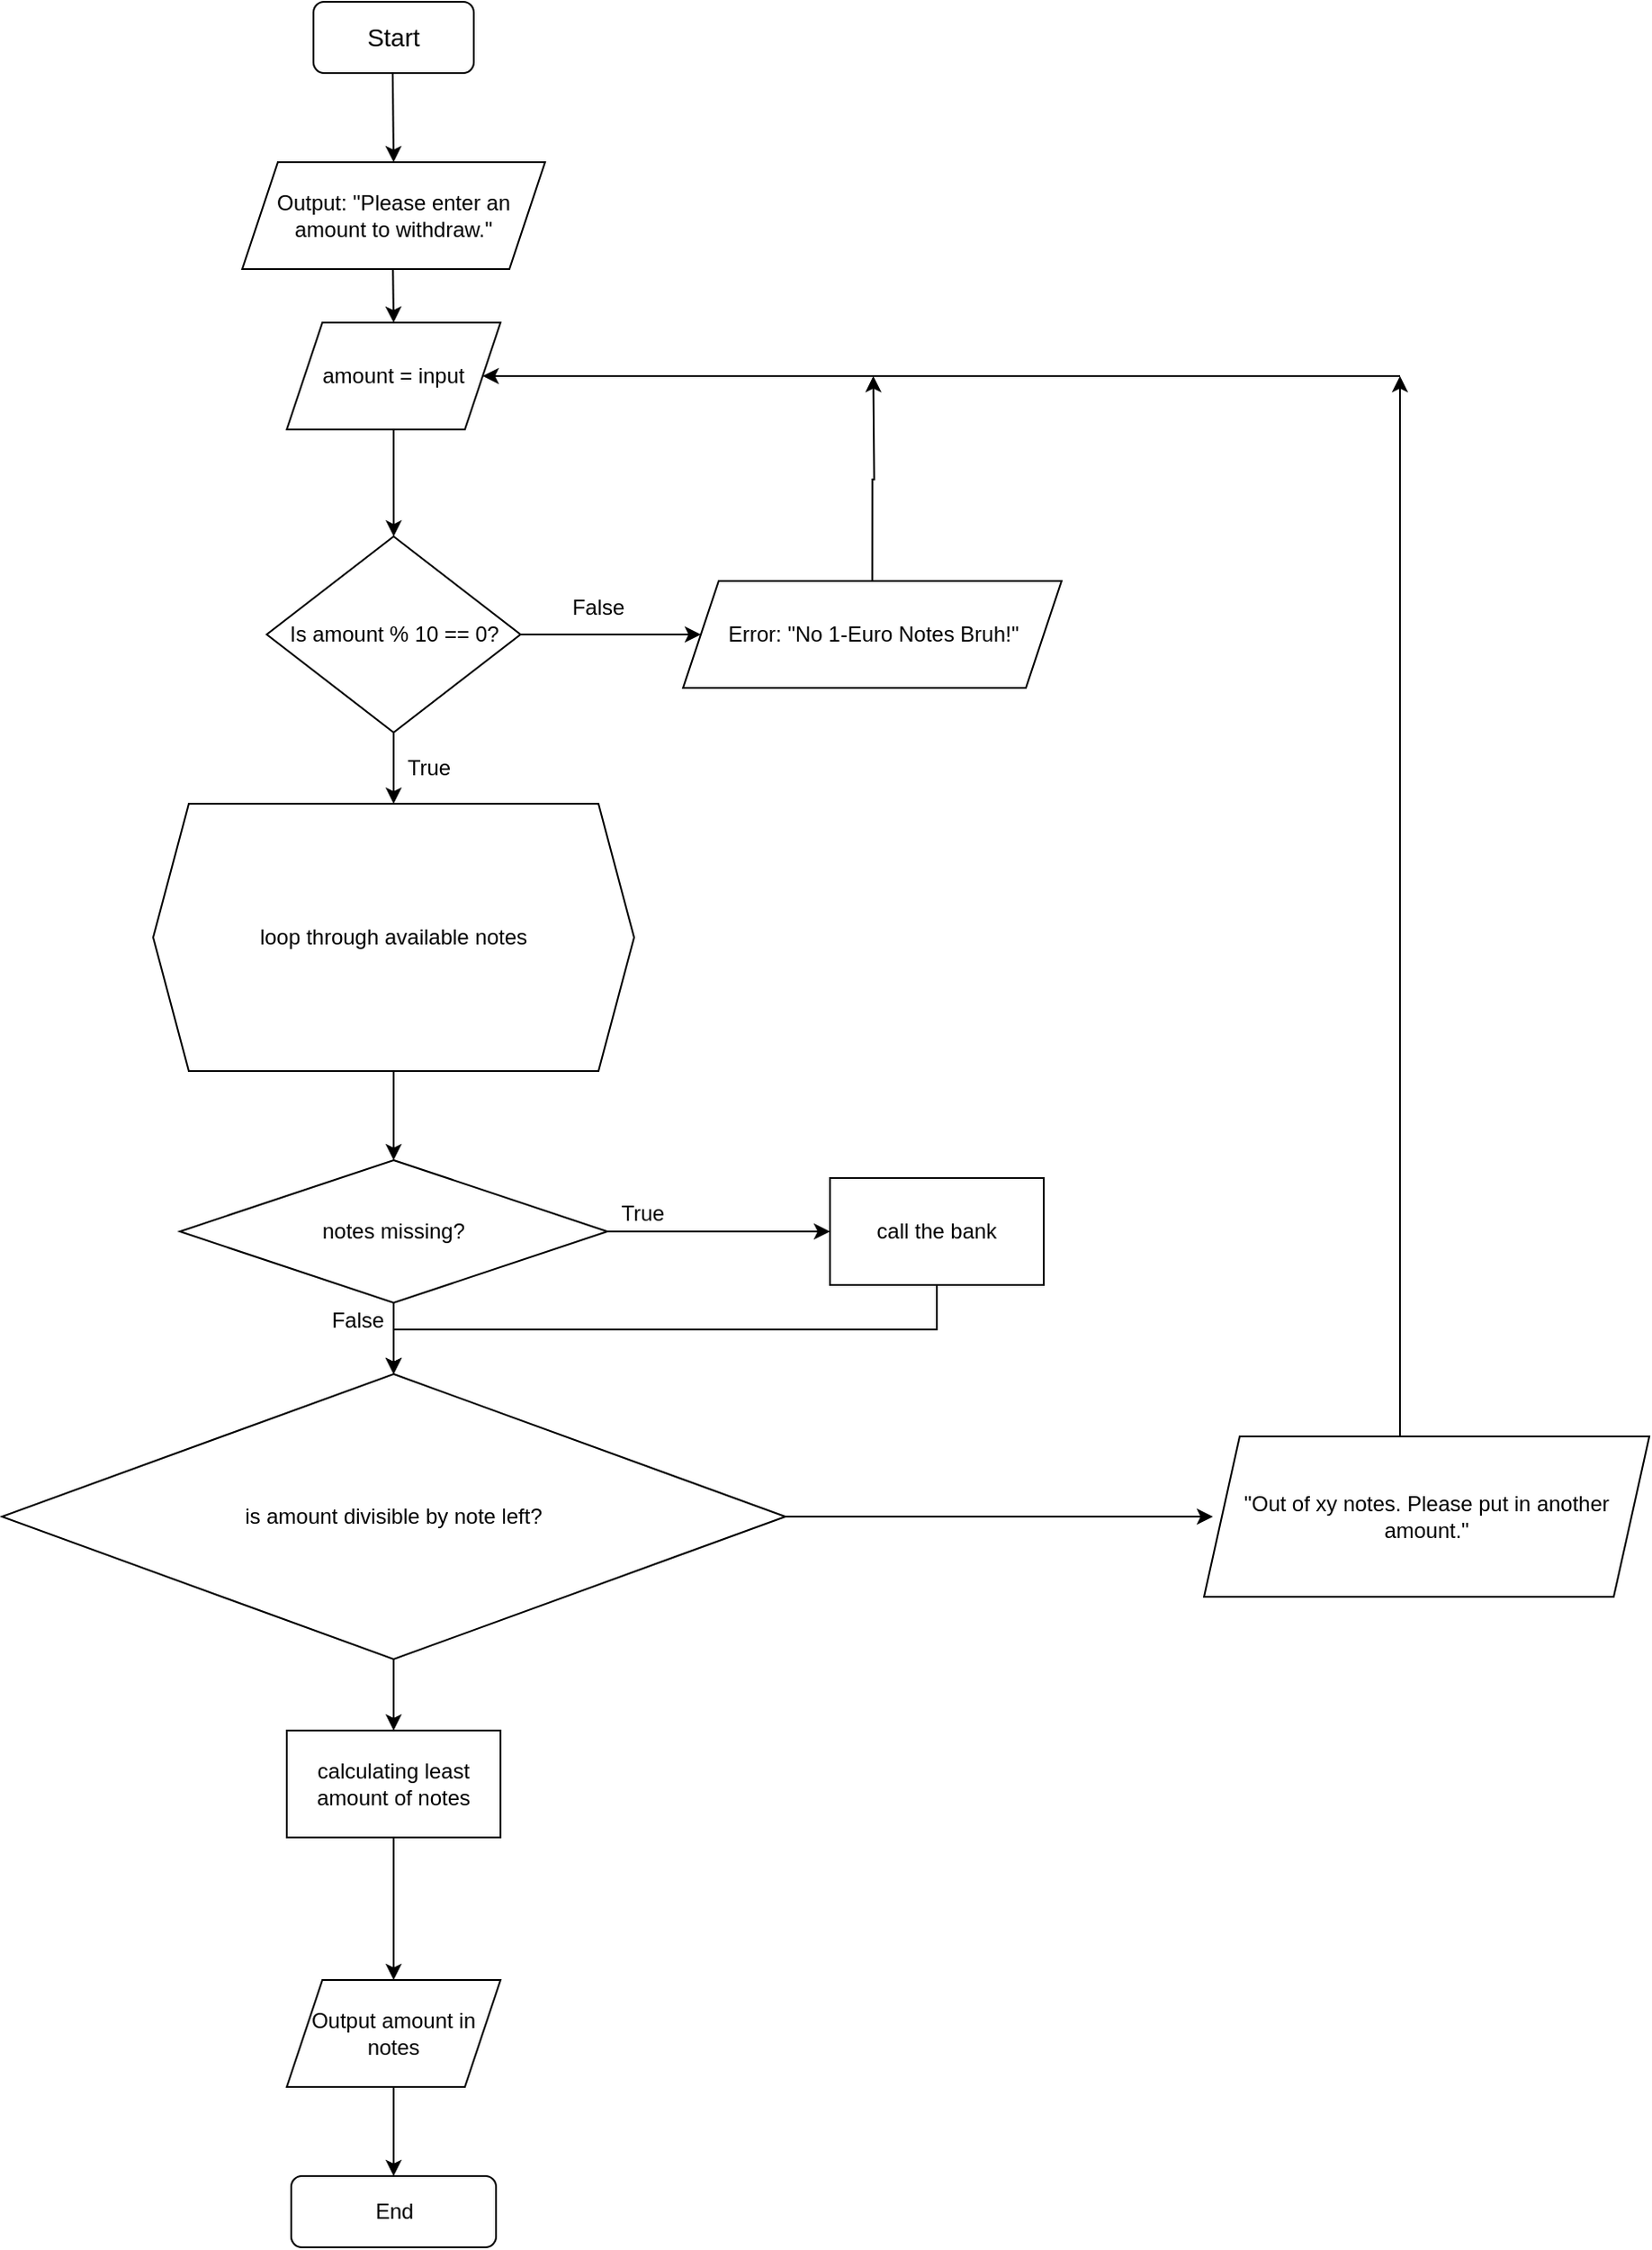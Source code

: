 <mxfile version="13.7.1" type="github"><diagram id="bf55pJNs1JXSHH4adTDI" name="Page-1"><mxGraphModel dx="1030" dy="893" grid="1" gridSize="10" guides="1" tooltips="1" connect="1" arrows="1" fold="1" page="1" pageScale="1" pageWidth="827" pageHeight="1169" math="0" shadow="0"><root><mxCell id="0"/><mxCell id="1" parent="0"/><mxCell id="MkJJ7URE5T3GRmh2dS-A-1" value="&lt;font style=&quot;font-size: 14px&quot;&gt;Start&lt;/font&gt;" style="rounded=1;whiteSpace=wrap;html=1;" parent="1" vertex="1"><mxGeometry x="360" y="40" width="90" height="40" as="geometry"/></mxCell><mxCell id="MkJJ7URE5T3GRmh2dS-A-2" value="" style="endArrow=classic;html=1;" parent="1" edge="1"><mxGeometry width="50" height="50" relative="1" as="geometry"><mxPoint x="404.5" y="80" as="sourcePoint"/><mxPoint x="405" y="130" as="targetPoint"/></mxGeometry></mxCell><mxCell id="G5DAYjRerv7cn5uLo0Wa-2" value="" style="endArrow=classic;html=1;" parent="1" edge="1"><mxGeometry width="50" height="50" relative="1" as="geometry"><mxPoint x="404.5" y="180" as="sourcePoint"/><mxPoint x="405" y="220" as="targetPoint"/></mxGeometry></mxCell><mxCell id="G5DAYjRerv7cn5uLo0Wa-4" value="&lt;span&gt;Output: &quot;Please enter an amount to withdraw.&quot;&lt;/span&gt;" style="shape=parallelogram;perimeter=parallelogramPerimeter;whiteSpace=wrap;html=1;fixedSize=1;" parent="1" vertex="1"><mxGeometry x="320" y="130" width="170" height="60" as="geometry"/></mxCell><mxCell id="r-0X0NSTfxZoAYnnUBX6-7" value="" style="edgeStyle=orthogonalEdgeStyle;rounded=0;orthogonalLoop=1;jettySize=auto;html=1;" edge="1" parent="1" source="G5DAYjRerv7cn5uLo0Wa-5" target="r-0X0NSTfxZoAYnnUBX6-6"><mxGeometry relative="1" as="geometry"/></mxCell><mxCell id="G5DAYjRerv7cn5uLo0Wa-5" value="&lt;span&gt;amount = input&lt;/span&gt;" style="shape=parallelogram;perimeter=parallelogramPerimeter;whiteSpace=wrap;html=1;fixedSize=1;" parent="1" vertex="1"><mxGeometry x="345" y="220" width="120" height="60" as="geometry"/></mxCell><mxCell id="G5DAYjRerv7cn5uLo0Wa-8" value="" style="endArrow=classic;html=1;exitX=0.5;exitY=1;exitDx=0;exitDy=0;" parent="1" edge="1" source="r-0X0NSTfxZoAYnnUBX6-6"><mxGeometry width="50" height="50" relative="1" as="geometry"><mxPoint x="404.5" y="460" as="sourcePoint"/><mxPoint x="405" y="490" as="targetPoint"/></mxGeometry></mxCell><mxCell id="b4F7Pss0wfESjkZvxgLy-3" value="" style="edgeStyle=orthogonalEdgeStyle;rounded=0;orthogonalLoop=1;jettySize=auto;html=1;" parent="1" target="b4F7Pss0wfESjkZvxgLy-1" edge="1"><mxGeometry relative="1" as="geometry"><mxPoint x="396" y="1150" as="sourcePoint"/></mxGeometry></mxCell><mxCell id="b4F7Pss0wfESjkZvxgLy-1" value="End" style="rounded=1;whiteSpace=wrap;html=1;" parent="1" vertex="1"><mxGeometry x="347.5" y="1260" width="115" height="40" as="geometry"/></mxCell><mxCell id="r-0X0NSTfxZoAYnnUBX6-12" value="" style="edgeStyle=orthogonalEdgeStyle;rounded=0;orthogonalLoop=1;jettySize=auto;html=1;" edge="1" parent="1" source="r-0X0NSTfxZoAYnnUBX6-6" target="r-0X0NSTfxZoAYnnUBX6-11"><mxGeometry relative="1" as="geometry"/></mxCell><mxCell id="r-0X0NSTfxZoAYnnUBX6-6" value="Is amount % 10 == 0?" style="rhombus;whiteSpace=wrap;html=1;" vertex="1" parent="1"><mxGeometry x="333.75" y="340" width="142.5" height="110" as="geometry"/></mxCell><mxCell id="r-0X0NSTfxZoAYnnUBX6-71" style="edgeStyle=orthogonalEdgeStyle;rounded=0;orthogonalLoop=1;jettySize=auto;html=1;exitX=0.5;exitY=0;exitDx=0;exitDy=0;" edge="1" parent="1" source="r-0X0NSTfxZoAYnnUBX6-11"><mxGeometry relative="1" as="geometry"><mxPoint x="674.286" y="250" as="targetPoint"/></mxGeometry></mxCell><mxCell id="r-0X0NSTfxZoAYnnUBX6-11" value="Error: &quot;No 1-Euro Notes Bruh!&quot;" style="shape=parallelogram;perimeter=parallelogramPerimeter;whiteSpace=wrap;html=1;fixedSize=1;" vertex="1" parent="1"><mxGeometry x="567.5" y="365" width="212.5" height="60" as="geometry"/></mxCell><mxCell id="r-0X0NSTfxZoAYnnUBX6-24" value="True" style="text;html=1;strokeColor=none;fillColor=none;align=center;verticalAlign=middle;whiteSpace=wrap;rounded=0;" vertex="1" parent="1"><mxGeometry x="405" y="460" width="40" height="20" as="geometry"/></mxCell><mxCell id="r-0X0NSTfxZoAYnnUBX6-25" value="False" style="text;html=1;strokeColor=none;fillColor=none;align=center;verticalAlign=middle;whiteSpace=wrap;rounded=0;" vertex="1" parent="1"><mxGeometry x="500" y="370" width="40" height="20" as="geometry"/></mxCell><mxCell id="r-0X0NSTfxZoAYnnUBX6-56" value="" style="edgeStyle=orthogonalEdgeStyle;rounded=0;orthogonalLoop=1;jettySize=auto;html=1;" edge="1" parent="1" source="r-0X0NSTfxZoAYnnUBX6-50" target="r-0X0NSTfxZoAYnnUBX6-55"><mxGeometry relative="1" as="geometry"/></mxCell><mxCell id="r-0X0NSTfxZoAYnnUBX6-50" value="loop through available notes" style="shape=hexagon;perimeter=hexagonPerimeter2;whiteSpace=wrap;html=1;fixedSize=1;" vertex="1" parent="1"><mxGeometry x="270" y="490" width="270" height="150" as="geometry"/></mxCell><mxCell id="r-0X0NSTfxZoAYnnUBX6-58" value="" style="edgeStyle=orthogonalEdgeStyle;rounded=0;orthogonalLoop=1;jettySize=auto;html=1;" edge="1" parent="1" source="r-0X0NSTfxZoAYnnUBX6-55" target="r-0X0NSTfxZoAYnnUBX6-57"><mxGeometry relative="1" as="geometry"/></mxCell><mxCell id="r-0X0NSTfxZoAYnnUBX6-65" value="" style="edgeStyle=orthogonalEdgeStyle;rounded=0;orthogonalLoop=1;jettySize=auto;html=1;" edge="1" parent="1" source="r-0X0NSTfxZoAYnnUBX6-55" target="r-0X0NSTfxZoAYnnUBX6-64"><mxGeometry relative="1" as="geometry"/></mxCell><mxCell id="r-0X0NSTfxZoAYnnUBX6-55" value="&lt;span&gt;notes missing?&lt;/span&gt;" style="rhombus;whiteSpace=wrap;html=1;" vertex="1" parent="1"><mxGeometry x="285" y="690" width="240" height="80" as="geometry"/></mxCell><mxCell id="r-0X0NSTfxZoAYnnUBX6-68" value="" style="edgeStyle=orthogonalEdgeStyle;rounded=0;orthogonalLoop=1;jettySize=auto;html=1;" edge="1" parent="1" source="r-0X0NSTfxZoAYnnUBX6-57"><mxGeometry relative="1" as="geometry"><mxPoint x="865.0" y="890" as="targetPoint"/></mxGeometry></mxCell><mxCell id="r-0X0NSTfxZoAYnnUBX6-77" value="" style="edgeStyle=orthogonalEdgeStyle;rounded=0;orthogonalLoop=1;jettySize=auto;html=1;" edge="1" parent="1" source="r-0X0NSTfxZoAYnnUBX6-57" target="r-0X0NSTfxZoAYnnUBX6-76"><mxGeometry relative="1" as="geometry"/></mxCell><mxCell id="r-0X0NSTfxZoAYnnUBX6-57" value="is amount divisible by note left?" style="rhombus;whiteSpace=wrap;html=1;" vertex="1" parent="1"><mxGeometry x="185" y="810" width="440" height="160" as="geometry"/></mxCell><mxCell id="r-0X0NSTfxZoAYnnUBX6-59" value="True" style="text;html=1;strokeColor=none;fillColor=none;align=center;verticalAlign=middle;whiteSpace=wrap;rounded=0;" vertex="1" parent="1"><mxGeometry x="525" y="710" width="40" height="20" as="geometry"/></mxCell><mxCell id="r-0X0NSTfxZoAYnnUBX6-60" value="False" style="text;html=1;strokeColor=none;fillColor=none;align=center;verticalAlign=middle;whiteSpace=wrap;rounded=0;" vertex="1" parent="1"><mxGeometry x="365" y="770" width="40" height="20" as="geometry"/></mxCell><mxCell id="r-0X0NSTfxZoAYnnUBX6-66" style="edgeStyle=orthogonalEdgeStyle;rounded=0;orthogonalLoop=1;jettySize=auto;html=1;exitX=0.5;exitY=1;exitDx=0;exitDy=0;entryX=0.5;entryY=0;entryDx=0;entryDy=0;" edge="1" parent="1" source="r-0X0NSTfxZoAYnnUBX6-64" target="r-0X0NSTfxZoAYnnUBX6-57"><mxGeometry relative="1" as="geometry"/></mxCell><mxCell id="r-0X0NSTfxZoAYnnUBX6-64" value="call the bank" style="whiteSpace=wrap;html=1;" vertex="1" parent="1"><mxGeometry x="650" y="700" width="120" height="60" as="geometry"/></mxCell><mxCell id="r-0X0NSTfxZoAYnnUBX6-74" style="edgeStyle=orthogonalEdgeStyle;rounded=0;orthogonalLoop=1;jettySize=auto;html=1;exitX=0.5;exitY=0;exitDx=0;exitDy=0;" edge="1" parent="1" source="r-0X0NSTfxZoAYnnUBX6-69"><mxGeometry relative="1" as="geometry"><mxPoint x="970" y="250" as="targetPoint"/><Array as="points"><mxPoint x="970" y="845"/></Array></mxGeometry></mxCell><mxCell id="r-0X0NSTfxZoAYnnUBX6-69" value="&lt;span&gt;&quot;Out of xy notes. Please put in another amount.&quot;&lt;/span&gt;" style="shape=parallelogram;perimeter=parallelogramPerimeter;whiteSpace=wrap;html=1;fixedSize=1;" vertex="1" parent="1"><mxGeometry x="860" y="845" width="250" height="90" as="geometry"/></mxCell><mxCell id="r-0X0NSTfxZoAYnnUBX6-75" value="" style="endArrow=classic;html=1;entryX=1;entryY=0.5;entryDx=0;entryDy=0;" edge="1" parent="1" target="G5DAYjRerv7cn5uLo0Wa-5"><mxGeometry width="50" height="50" relative="1" as="geometry"><mxPoint x="970" y="250" as="sourcePoint"/><mxPoint x="620" y="420" as="targetPoint"/></mxGeometry></mxCell><mxCell id="r-0X0NSTfxZoAYnnUBX6-79" value="" style="edgeStyle=orthogonalEdgeStyle;rounded=0;orthogonalLoop=1;jettySize=auto;html=1;" edge="1" parent="1" source="r-0X0NSTfxZoAYnnUBX6-76" target="r-0X0NSTfxZoAYnnUBX6-78"><mxGeometry relative="1" as="geometry"/></mxCell><mxCell id="r-0X0NSTfxZoAYnnUBX6-76" value="calculating least amount of notes" style="whiteSpace=wrap;html=1;" vertex="1" parent="1"><mxGeometry x="345" y="1010" width="120" height="60" as="geometry"/></mxCell><mxCell id="r-0X0NSTfxZoAYnnUBX6-78" value="Output amount in notes" style="shape=parallelogram;perimeter=parallelogramPerimeter;whiteSpace=wrap;html=1;fixedSize=1;" vertex="1" parent="1"><mxGeometry x="345" y="1150" width="120" height="60" as="geometry"/></mxCell></root></mxGraphModel></diagram></mxfile>